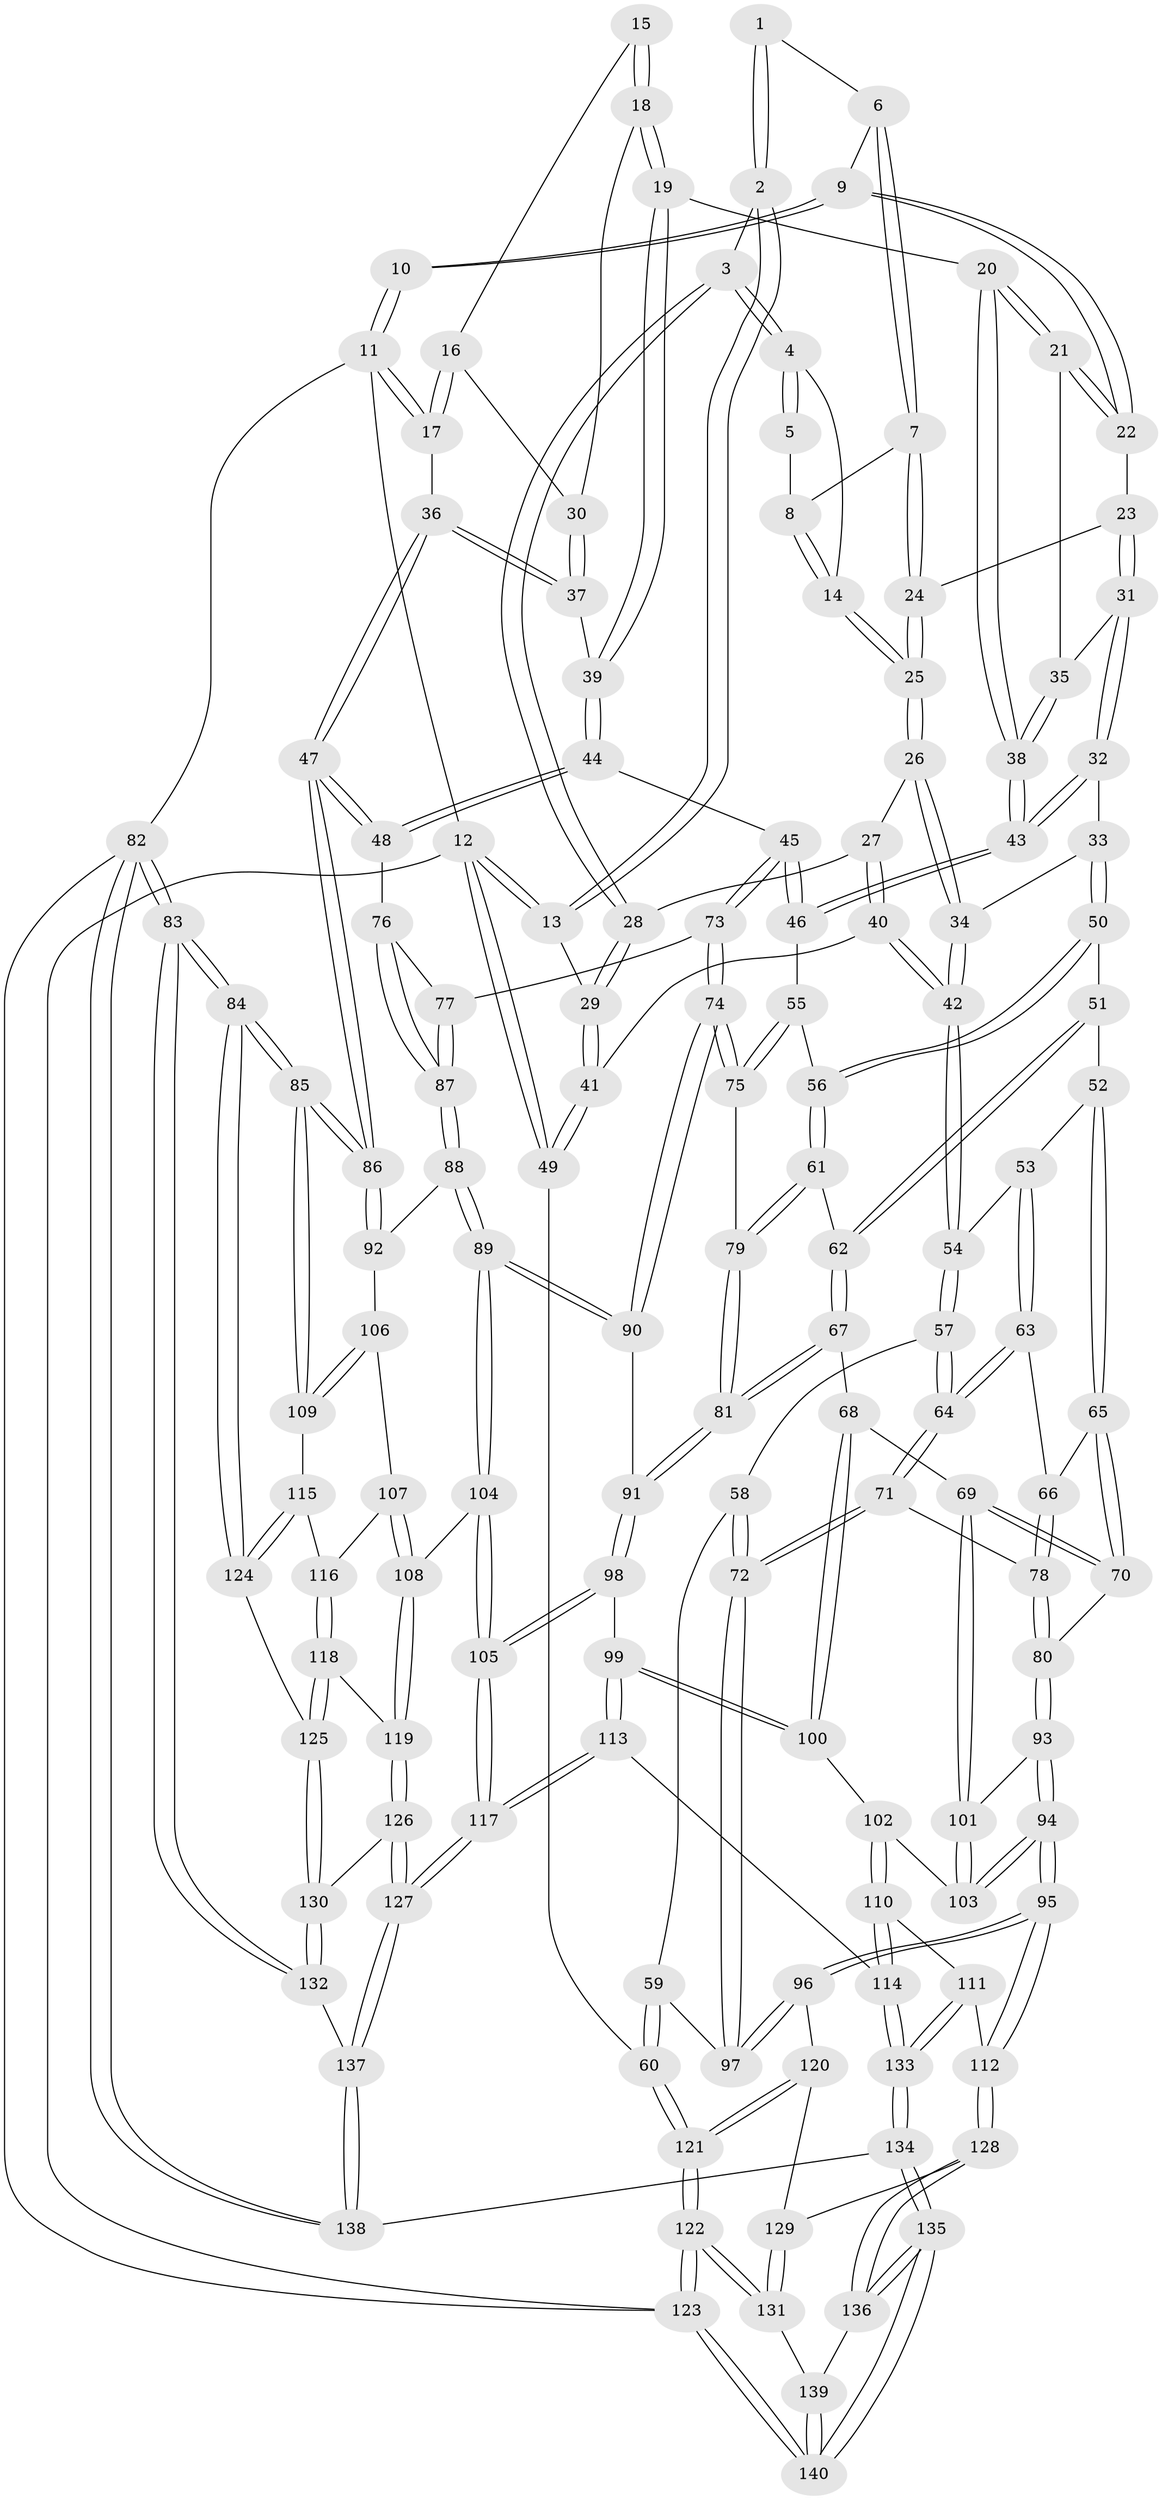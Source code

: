 // coarse degree distribution, {5: 0.2857142857142857, 4: 0.30952380952380953, 11: 0.023809523809523808, 3: 0.23809523809523808, 6: 0.09523809523809523, 8: 0.023809523809523808, 7: 0.023809523809523808}
// Generated by graph-tools (version 1.1) at 2025/21/03/04/25 18:21:27]
// undirected, 140 vertices, 347 edges
graph export_dot {
graph [start="1"]
  node [color=gray90,style=filled];
  1 [pos="+0.36324037466092246+0"];
  2 [pos="+0+0"];
  3 [pos="+0.2104584153592252+0.05379653473470693"];
  4 [pos="+0.3405083474513819+0.06322634988308068"];
  5 [pos="+0.36127764418896513+0"];
  6 [pos="+0.49518164840614853+0"];
  7 [pos="+0.4698035869586106+0.05845273258754746"];
  8 [pos="+0.4123669039800336+0.0491875821573214"];
  9 [pos="+0.7320282975393608+0"];
  10 [pos="+0.8437152273134076+0"];
  11 [pos="+1+0"];
  12 [pos="+0+0"];
  13 [pos="+0+0"];
  14 [pos="+0.3466450376921905+0.0714953719363471"];
  15 [pos="+0.9006531010736027+0"];
  16 [pos="+0.9557110683106784+0.12195333929765545"];
  17 [pos="+1+0.10312322568778191"];
  18 [pos="+0.8642207918905364+0.1743595096786038"];
  19 [pos="+0.8390781264145794+0.19091003701013803"];
  20 [pos="+0.8276534982558458+0.18378523635484875"];
  21 [pos="+0.7306336704594059+0.09788667342036826"];
  22 [pos="+0.7072164946782836+0"];
  23 [pos="+0.4991128564535912+0.1234220614692398"];
  24 [pos="+0.4962593479872757+0.12194890222078146"];
  25 [pos="+0.3628580195446811+0.1545078908552169"];
  26 [pos="+0.3420202432036304+0.185963245369637"];
  27 [pos="+0.3156395966482755+0.18899266735655346"];
  28 [pos="+0.21206280570902827+0.07675650453485403"];
  29 [pos="+0.12403267724561863+0.2608760844988467"];
  30 [pos="+0.9016453657281621+0.15845764753791672"];
  31 [pos="+0.535598305033318+0.2004321018837836"];
  32 [pos="+0.5157877115808904+0.309942190465349"];
  33 [pos="+0.4480620473867592+0.3391953389796936"];
  34 [pos="+0.43092985673127404+0.3292718810976183"];
  35 [pos="+0.6761456696492018+0.16192104751894865"];
  36 [pos="+1+0.29036978421309073"];
  37 [pos="+1+0.24115429810343209"];
  38 [pos="+0.6749538227613268+0.2945417913334528"];
  39 [pos="+0.8517398961521437+0.2400219102215177"];
  40 [pos="+0.13988738547878912+0.30551564322991254"];
  41 [pos="+0.1241109037071921+0.2958507966382533"];
  42 [pos="+0.1718749628363424+0.35350372022964155"];
  43 [pos="+0.6561755968008646+0.366118612495682"];
  44 [pos="+0.8494955840867469+0.3636788958184894"];
  45 [pos="+0.7218033812929323+0.40868632892753737"];
  46 [pos="+0.6862469095970816+0.4010909843777696"];
  47 [pos="+1+0.4574855398333151"];
  48 [pos="+1+0.44494750062642036"];
  49 [pos="+0+0.33332652042691"];
  50 [pos="+0.4396680739888892+0.3848724795237811"];
  51 [pos="+0.43474496134526214+0.3978430130406184"];
  52 [pos="+0.4012918554978155+0.44333372043824126"];
  53 [pos="+0.27809408849141687+0.4302333036253097"];
  54 [pos="+0.17800386189974401+0.38500703622523913"];
  55 [pos="+0.6718457370185466+0.42012355023290726"];
  56 [pos="+0.5745969519164835+0.4936927509091826"];
  57 [pos="+0.17603059251958678+0.40073778957316525"];
  58 [pos="+0.11516446699036724+0.4671696022213084"];
  59 [pos="+0+0.5767092357749634"];
  60 [pos="+0+0.5527572153072556"];
  61 [pos="+0.5713287633394328+0.4987991976481668"];
  62 [pos="+0.5175242167677437+0.5331697568971536"];
  63 [pos="+0.31709349111142615+0.5096165936086448"];
  64 [pos="+0.21921557709475606+0.53696512086976"];
  65 [pos="+0.3883979410297827+0.49572318431916085"];
  66 [pos="+0.32520947038937864+0.5108386495918671"];
  67 [pos="+0.5010032728929118+0.565735468189328"];
  68 [pos="+0.45993197883987436+0.5784926806416248"];
  69 [pos="+0.44526955474009966+0.577981064331904"];
  70 [pos="+0.4032834475901059+0.5364303157283599"];
  71 [pos="+0.2173675854289097+0.5553549610483104"];
  72 [pos="+0.1561359706850274+0.6520546504010505"];
  73 [pos="+0.759937957292899+0.5299931753982393"];
  74 [pos="+0.6896231622921236+0.5897476473314389"];
  75 [pos="+0.6505860472672474+0.5502707125771421"];
  76 [pos="+0.9760981092878589+0.4704009681363865"];
  77 [pos="+0.7712663071465231+0.5422171928768287"];
  78 [pos="+0.3137257435242282+0.5942847250497173"];
  79 [pos="+0.6076409749145352+0.5796490695515972"];
  80 [pos="+0.3221005904750196+0.6018843351180131"];
  81 [pos="+0.5871562692623101+0.6385319962395629"];
  82 [pos="+1+1"];
  83 [pos="+1+1"];
  84 [pos="+1+1"];
  85 [pos="+1+0.8400303522278556"];
  86 [pos="+1+0.6171844238509767"];
  87 [pos="+0.8281155290992003+0.6416425829766675"];
  88 [pos="+0.8280903845152355+0.642029476837749"];
  89 [pos="+0.7571489348828507+0.6844082422034825"];
  90 [pos="+0.6801444909601454+0.6478493540418143"];
  91 [pos="+0.5956232939269192+0.663211445582166"];
  92 [pos="+0.8741347360675041+0.680047545683641"];
  93 [pos="+0.323429586439335+0.6079888085313795"];
  94 [pos="+0.30000686150468336+0.7267891989876861"];
  95 [pos="+0.25704563522365675+0.7602113800946926"];
  96 [pos="+0.1475623577090227+0.67072862674432"];
  97 [pos="+0.14672187550505103+0.6682603555001427"];
  98 [pos="+0.5765432546997358+0.7027866528338075"];
  99 [pos="+0.5657023528495817+0.7089019909679883"];
  100 [pos="+0.5014356062906649+0.6953809133877248"];
  101 [pos="+0.41439061617542927+0.629009490790601"];
  102 [pos="+0.42306183498669825+0.7118618761822797"];
  103 [pos="+0.4038746075043027+0.7022084554408166"];
  104 [pos="+0.7455282356999764+0.7347969619211282"];
  105 [pos="+0.6706300850987018+0.789810921327653"];
  106 [pos="+0.87774007424175+0.6978026991816485"];
  107 [pos="+0.8751368698377283+0.7336401370469361"];
  108 [pos="+0.7882111616859541+0.7900520564970664"];
  109 [pos="+0.992751532263154+0.7755574682744396"];
  110 [pos="+0.44399502111778116+0.7805476966076489"];
  111 [pos="+0.3241246641128551+0.8161460319342625"];
  112 [pos="+0.2597814635872504+0.7872587549304778"];
  113 [pos="+0.5167109800869903+0.8321028771180179"];
  114 [pos="+0.48966534546836094+0.8409829026530301"];
  115 [pos="+0.8975747366789879+0.7869130627553107"];
  116 [pos="+0.8800628154777295+0.7552692037932096"];
  117 [pos="+0.6614289104325344+0.906756056556031"];
  118 [pos="+0.8171895787835592+0.8176541392701288"];
  119 [pos="+0.7939803512642599+0.807989186183554"];
  120 [pos="+0.05288802045415158+0.775472535563388"];
  121 [pos="+0+0.7679985195209068"];
  122 [pos="+0+0.9746462269421667"];
  123 [pos="+0+1"];
  124 [pos="+0.89299893038274+0.822242872316925"];
  125 [pos="+0.8517095789352689+0.8471404595284581"];
  126 [pos="+0.7166668533275006+0.9038153218018738"];
  127 [pos="+0.6692083965242556+0.9215432973444307"];
  128 [pos="+0.2353847837305877+0.8463647651911572"];
  129 [pos="+0.0640152955470183+0.8099385906673788"];
  130 [pos="+0.8472006464892474+0.9121038799158933"];
  131 [pos="+0.06649379820032586+0.9113501751303532"];
  132 [pos="+0.9074821871431722+0.9772169168007278"];
  133 [pos="+0.44062060976803397+0.899294588267743"];
  134 [pos="+0.406581772880021+1"];
  135 [pos="+0.33003330377916024+1"];
  136 [pos="+0.22993004903389289+0.8678032937379838"];
  137 [pos="+0.6619542741054383+0.9676933465325029"];
  138 [pos="+0.5980532118289047+1"];
  139 [pos="+0.06791996964663337+0.9121204493792766"];
  140 [pos="+0.2138825502237521+1"];
  1 -- 2;
  1 -- 2;
  1 -- 6;
  2 -- 3;
  2 -- 13;
  2 -- 13;
  3 -- 4;
  3 -- 4;
  3 -- 28;
  3 -- 28;
  4 -- 5;
  4 -- 5;
  4 -- 14;
  5 -- 8;
  6 -- 7;
  6 -- 7;
  6 -- 9;
  7 -- 8;
  7 -- 24;
  7 -- 24;
  8 -- 14;
  8 -- 14;
  9 -- 10;
  9 -- 10;
  9 -- 22;
  9 -- 22;
  10 -- 11;
  10 -- 11;
  11 -- 12;
  11 -- 17;
  11 -- 17;
  11 -- 82;
  12 -- 13;
  12 -- 13;
  12 -- 49;
  12 -- 49;
  12 -- 123;
  13 -- 29;
  14 -- 25;
  14 -- 25;
  15 -- 16;
  15 -- 18;
  15 -- 18;
  16 -- 17;
  16 -- 17;
  16 -- 30;
  17 -- 36;
  18 -- 19;
  18 -- 19;
  18 -- 30;
  19 -- 20;
  19 -- 39;
  19 -- 39;
  20 -- 21;
  20 -- 21;
  20 -- 38;
  20 -- 38;
  21 -- 22;
  21 -- 22;
  21 -- 35;
  22 -- 23;
  23 -- 24;
  23 -- 31;
  23 -- 31;
  24 -- 25;
  24 -- 25;
  25 -- 26;
  25 -- 26;
  26 -- 27;
  26 -- 34;
  26 -- 34;
  27 -- 28;
  27 -- 40;
  27 -- 40;
  28 -- 29;
  28 -- 29;
  29 -- 41;
  29 -- 41;
  30 -- 37;
  30 -- 37;
  31 -- 32;
  31 -- 32;
  31 -- 35;
  32 -- 33;
  32 -- 43;
  32 -- 43;
  33 -- 34;
  33 -- 50;
  33 -- 50;
  34 -- 42;
  34 -- 42;
  35 -- 38;
  35 -- 38;
  36 -- 37;
  36 -- 37;
  36 -- 47;
  36 -- 47;
  37 -- 39;
  38 -- 43;
  38 -- 43;
  39 -- 44;
  39 -- 44;
  40 -- 41;
  40 -- 42;
  40 -- 42;
  41 -- 49;
  41 -- 49;
  42 -- 54;
  42 -- 54;
  43 -- 46;
  43 -- 46;
  44 -- 45;
  44 -- 48;
  44 -- 48;
  45 -- 46;
  45 -- 46;
  45 -- 73;
  45 -- 73;
  46 -- 55;
  47 -- 48;
  47 -- 48;
  47 -- 86;
  47 -- 86;
  48 -- 76;
  49 -- 60;
  50 -- 51;
  50 -- 56;
  50 -- 56;
  51 -- 52;
  51 -- 62;
  51 -- 62;
  52 -- 53;
  52 -- 65;
  52 -- 65;
  53 -- 54;
  53 -- 63;
  53 -- 63;
  54 -- 57;
  54 -- 57;
  55 -- 56;
  55 -- 75;
  55 -- 75;
  56 -- 61;
  56 -- 61;
  57 -- 58;
  57 -- 64;
  57 -- 64;
  58 -- 59;
  58 -- 72;
  58 -- 72;
  59 -- 60;
  59 -- 60;
  59 -- 97;
  60 -- 121;
  60 -- 121;
  61 -- 62;
  61 -- 79;
  61 -- 79;
  62 -- 67;
  62 -- 67;
  63 -- 64;
  63 -- 64;
  63 -- 66;
  64 -- 71;
  64 -- 71;
  65 -- 66;
  65 -- 70;
  65 -- 70;
  66 -- 78;
  66 -- 78;
  67 -- 68;
  67 -- 81;
  67 -- 81;
  68 -- 69;
  68 -- 100;
  68 -- 100;
  69 -- 70;
  69 -- 70;
  69 -- 101;
  69 -- 101;
  70 -- 80;
  71 -- 72;
  71 -- 72;
  71 -- 78;
  72 -- 97;
  72 -- 97;
  73 -- 74;
  73 -- 74;
  73 -- 77;
  74 -- 75;
  74 -- 75;
  74 -- 90;
  74 -- 90;
  75 -- 79;
  76 -- 77;
  76 -- 87;
  76 -- 87;
  77 -- 87;
  77 -- 87;
  78 -- 80;
  78 -- 80;
  79 -- 81;
  79 -- 81;
  80 -- 93;
  80 -- 93;
  81 -- 91;
  81 -- 91;
  82 -- 83;
  82 -- 83;
  82 -- 138;
  82 -- 138;
  82 -- 123;
  83 -- 84;
  83 -- 84;
  83 -- 132;
  83 -- 132;
  84 -- 85;
  84 -- 85;
  84 -- 124;
  84 -- 124;
  85 -- 86;
  85 -- 86;
  85 -- 109;
  85 -- 109;
  86 -- 92;
  86 -- 92;
  87 -- 88;
  87 -- 88;
  88 -- 89;
  88 -- 89;
  88 -- 92;
  89 -- 90;
  89 -- 90;
  89 -- 104;
  89 -- 104;
  90 -- 91;
  91 -- 98;
  91 -- 98;
  92 -- 106;
  93 -- 94;
  93 -- 94;
  93 -- 101;
  94 -- 95;
  94 -- 95;
  94 -- 103;
  94 -- 103;
  95 -- 96;
  95 -- 96;
  95 -- 112;
  95 -- 112;
  96 -- 97;
  96 -- 97;
  96 -- 120;
  98 -- 99;
  98 -- 105;
  98 -- 105;
  99 -- 100;
  99 -- 100;
  99 -- 113;
  99 -- 113;
  100 -- 102;
  101 -- 103;
  101 -- 103;
  102 -- 103;
  102 -- 110;
  102 -- 110;
  104 -- 105;
  104 -- 105;
  104 -- 108;
  105 -- 117;
  105 -- 117;
  106 -- 107;
  106 -- 109;
  106 -- 109;
  107 -- 108;
  107 -- 108;
  107 -- 116;
  108 -- 119;
  108 -- 119;
  109 -- 115;
  110 -- 111;
  110 -- 114;
  110 -- 114;
  111 -- 112;
  111 -- 133;
  111 -- 133;
  112 -- 128;
  112 -- 128;
  113 -- 114;
  113 -- 117;
  113 -- 117;
  114 -- 133;
  114 -- 133;
  115 -- 116;
  115 -- 124;
  115 -- 124;
  116 -- 118;
  116 -- 118;
  117 -- 127;
  117 -- 127;
  118 -- 119;
  118 -- 125;
  118 -- 125;
  119 -- 126;
  119 -- 126;
  120 -- 121;
  120 -- 121;
  120 -- 129;
  121 -- 122;
  121 -- 122;
  122 -- 123;
  122 -- 123;
  122 -- 131;
  122 -- 131;
  123 -- 140;
  123 -- 140;
  124 -- 125;
  125 -- 130;
  125 -- 130;
  126 -- 127;
  126 -- 127;
  126 -- 130;
  127 -- 137;
  127 -- 137;
  128 -- 129;
  128 -- 136;
  128 -- 136;
  129 -- 131;
  129 -- 131;
  130 -- 132;
  130 -- 132;
  131 -- 139;
  132 -- 137;
  133 -- 134;
  133 -- 134;
  134 -- 135;
  134 -- 135;
  134 -- 138;
  135 -- 136;
  135 -- 136;
  135 -- 140;
  135 -- 140;
  136 -- 139;
  137 -- 138;
  137 -- 138;
  139 -- 140;
  139 -- 140;
}
